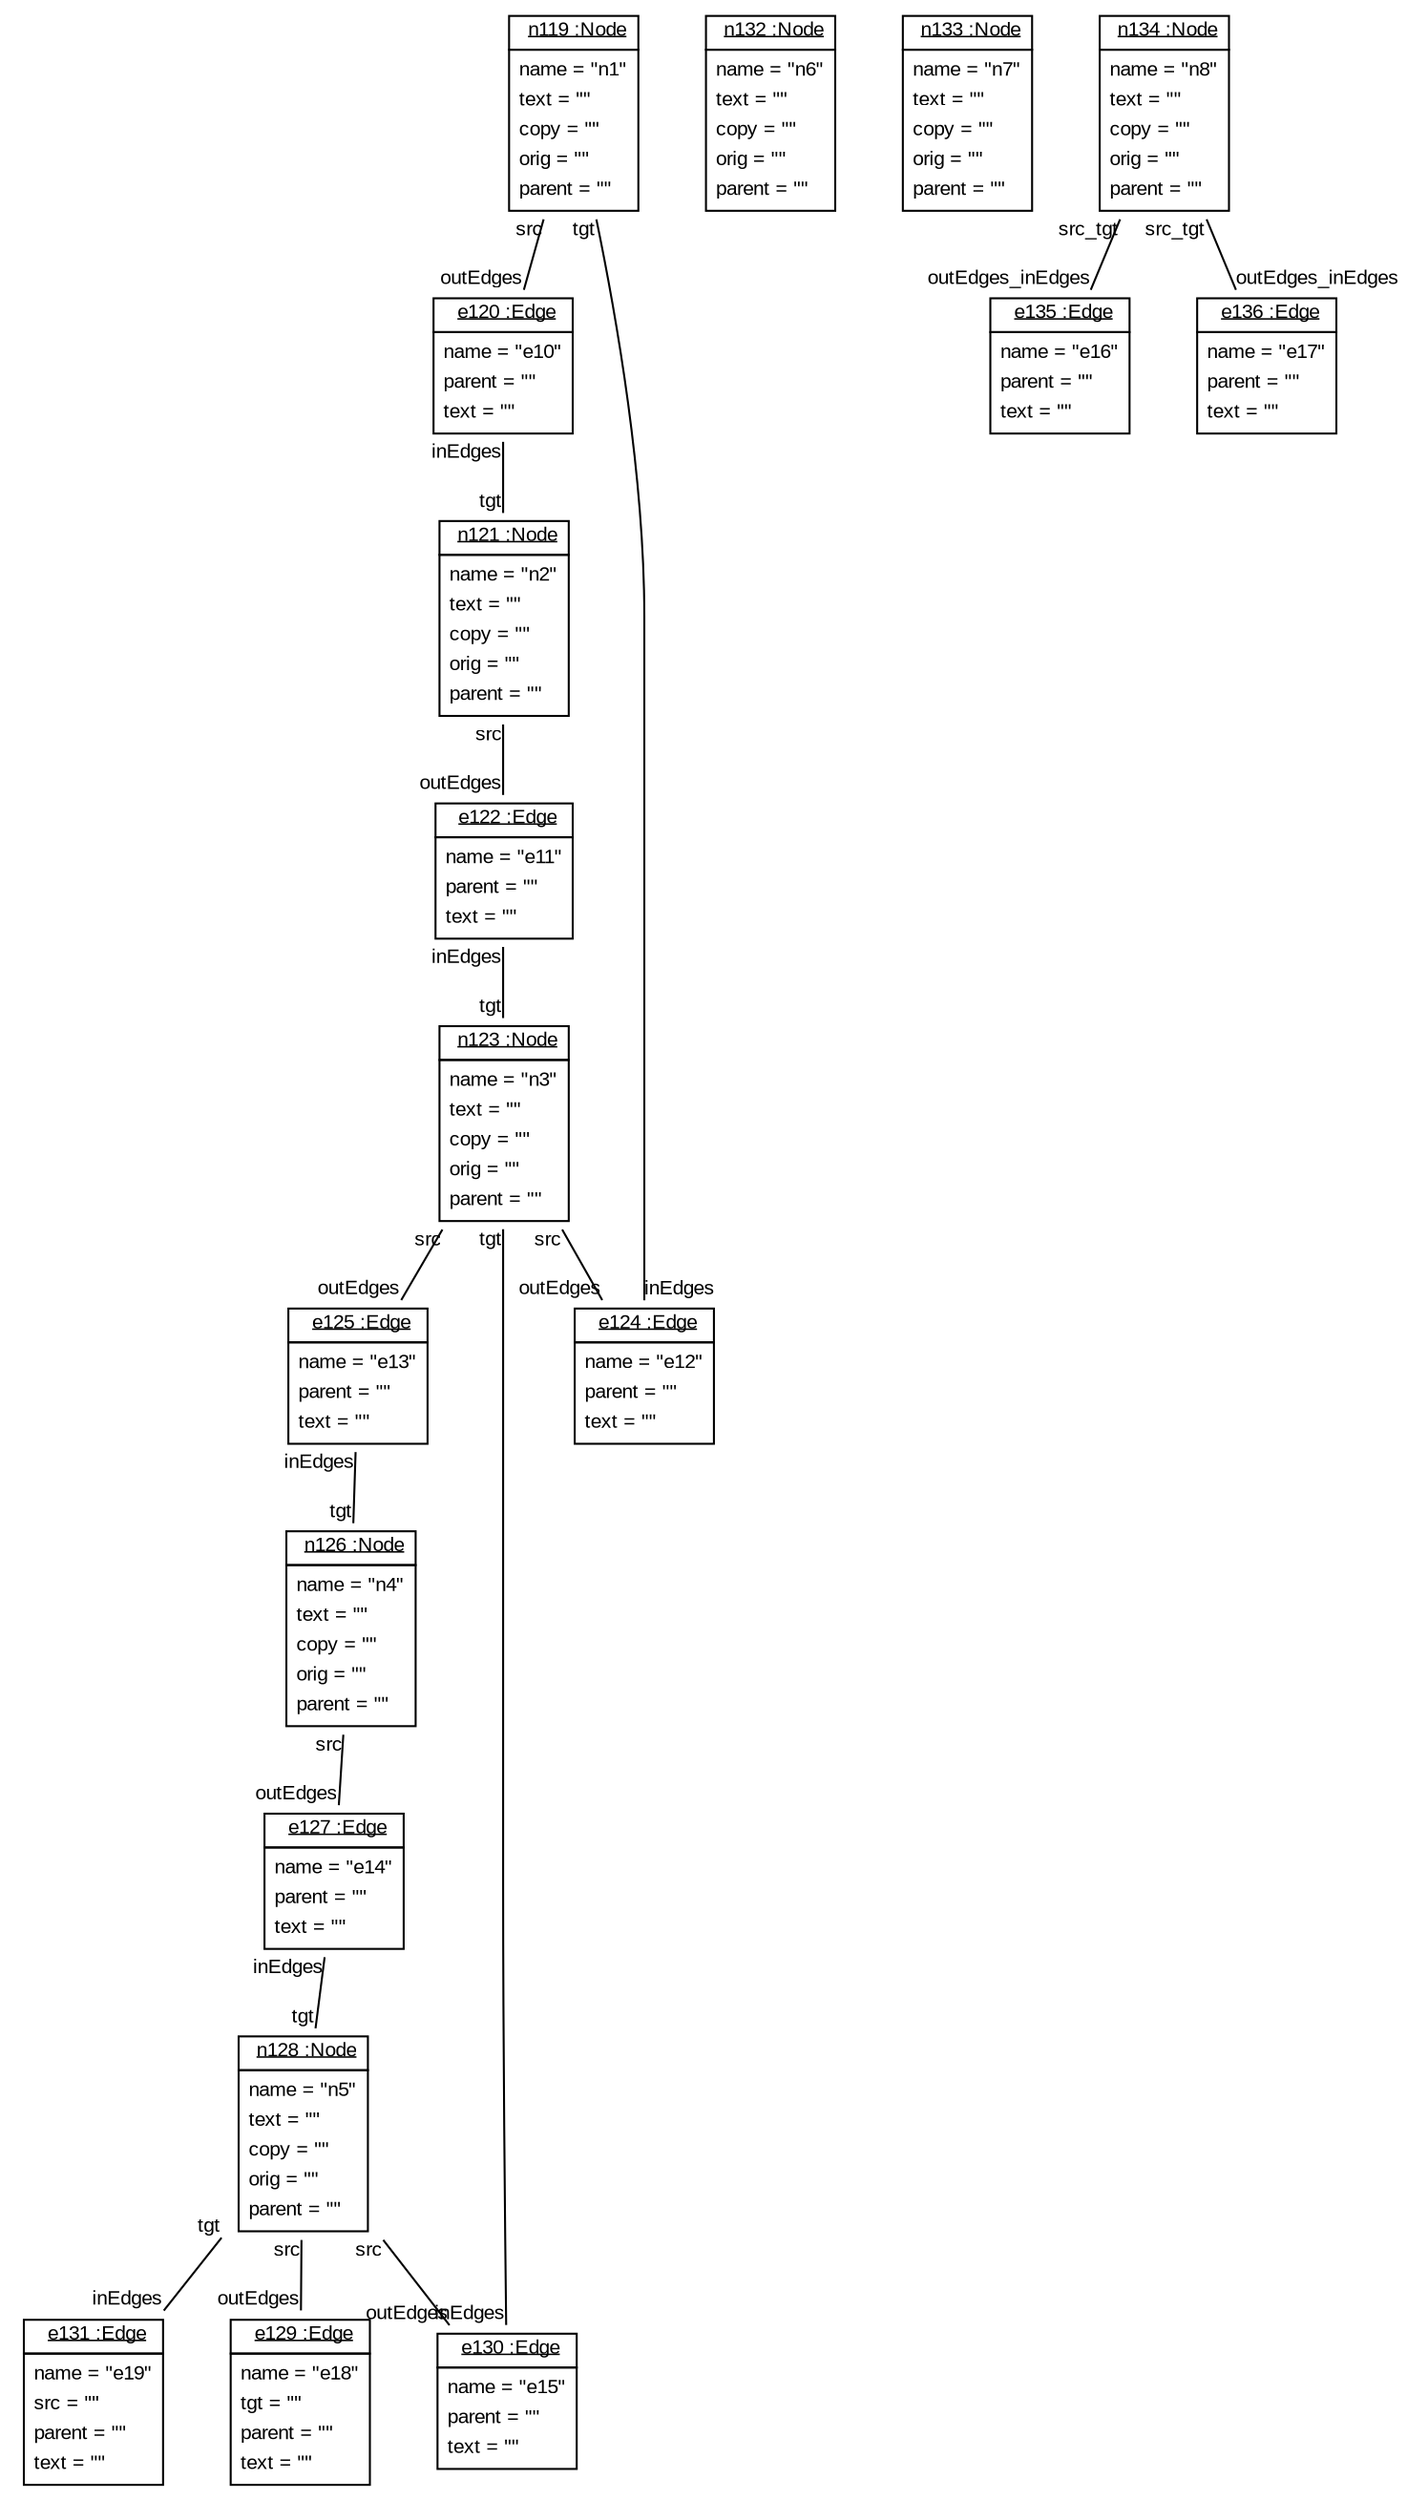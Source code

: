 graph ObjectDiagram {
   node [shape = none, fontsize = 10, fontname = "Arial"];
   edge [fontsize = 10, fontname = "Arial"];
   compound=true;

n119 [label=<<table border='0' cellborder='1' cellspacing='0'> <tr> <td href="../examples/org/sdmlib/examples/helloworld/Node.java"> <u>n119 :Node</u></td></tr><tr><td><table border='0' cellborder='0' cellspacing='0'><tr><td align='left'>name = "n1"</td></tr><tr><td align='left'>text = ""</td></tr><tr><td align='left'>copy = ""</td></tr><tr><td align='left'>orig = ""</td></tr><tr><td align='left'>parent = ""</td></tr></table></td></tr></table>>];
e120 [label=<<table border='0' cellborder='1' cellspacing='0'> <tr> <td href="../examples/org/sdmlib/examples/helloworld/Edge.java"> <u>e120 :Edge</u></td></tr><tr><td><table border='0' cellborder='0' cellspacing='0'><tr><td align='left'>name = "e10"</td></tr><tr><td align='left'>parent = ""</td></tr><tr><td align='left'>text = ""</td></tr></table></td></tr></table>>];
n121 [label=<<table border='0' cellborder='1' cellspacing='0'> <tr> <td href="../examples/org/sdmlib/examples/helloworld/Node.java"> <u>n121 :Node</u></td></tr><tr><td><table border='0' cellborder='0' cellspacing='0'><tr><td align='left'>name = "n2"</td></tr><tr><td align='left'>text = ""</td></tr><tr><td align='left'>copy = ""</td></tr><tr><td align='left'>orig = ""</td></tr><tr><td align='left'>parent = ""</td></tr></table></td></tr></table>>];
e122 [label=<<table border='0' cellborder='1' cellspacing='0'> <tr> <td href="../examples/org/sdmlib/examples/helloworld/Edge.java"> <u>e122 :Edge</u></td></tr><tr><td><table border='0' cellborder='0' cellspacing='0'><tr><td align='left'>name = "e11"</td></tr><tr><td align='left'>parent = ""</td></tr><tr><td align='left'>text = ""</td></tr></table></td></tr></table>>];
n123 [label=<<table border='0' cellborder='1' cellspacing='0'> <tr> <td href="../examples/org/sdmlib/examples/helloworld/Node.java"> <u>n123 :Node</u></td></tr><tr><td><table border='0' cellborder='0' cellspacing='0'><tr><td align='left'>name = "n3"</td></tr><tr><td align='left'>text = ""</td></tr><tr><td align='left'>copy = ""</td></tr><tr><td align='left'>orig = ""</td></tr><tr><td align='left'>parent = ""</td></tr></table></td></tr></table>>];
e124 [label=<<table border='0' cellborder='1' cellspacing='0'> <tr> <td href="../examples/org/sdmlib/examples/helloworld/Edge.java"> <u>e124 :Edge</u></td></tr><tr><td><table border='0' cellborder='0' cellspacing='0'><tr><td align='left'>name = "e12"</td></tr><tr><td align='left'>parent = ""</td></tr><tr><td align='left'>text = ""</td></tr></table></td></tr></table>>];
e125 [label=<<table border='0' cellborder='1' cellspacing='0'> <tr> <td href="../examples/org/sdmlib/examples/helloworld/Edge.java"> <u>e125 :Edge</u></td></tr><tr><td><table border='0' cellborder='0' cellspacing='0'><tr><td align='left'>name = "e13"</td></tr><tr><td align='left'>parent = ""</td></tr><tr><td align='left'>text = ""</td></tr></table></td></tr></table>>];
n126 [label=<<table border='0' cellborder='1' cellspacing='0'> <tr> <td href="../examples/org/sdmlib/examples/helloworld/Node.java"> <u>n126 :Node</u></td></tr><tr><td><table border='0' cellborder='0' cellspacing='0'><tr><td align='left'>name = "n4"</td></tr><tr><td align='left'>text = ""</td></tr><tr><td align='left'>copy = ""</td></tr><tr><td align='left'>orig = ""</td></tr><tr><td align='left'>parent = ""</td></tr></table></td></tr></table>>];
e127 [label=<<table border='0' cellborder='1' cellspacing='0'> <tr> <td href="../examples/org/sdmlib/examples/helloworld/Edge.java"> <u>e127 :Edge</u></td></tr><tr><td><table border='0' cellborder='0' cellspacing='0'><tr><td align='left'>name = "e14"</td></tr><tr><td align='left'>parent = ""</td></tr><tr><td align='left'>text = ""</td></tr></table></td></tr></table>>];
n128 [label=<<table border='0' cellborder='1' cellspacing='0'> <tr> <td href="../examples/org/sdmlib/examples/helloworld/Node.java"> <u>n128 :Node</u></td></tr><tr><td><table border='0' cellborder='0' cellspacing='0'><tr><td align='left'>name = "n5"</td></tr><tr><td align='left'>text = ""</td></tr><tr><td align='left'>copy = ""</td></tr><tr><td align='left'>orig = ""</td></tr><tr><td align='left'>parent = ""</td></tr></table></td></tr></table>>];
e129 [label=<<table border='0' cellborder='1' cellspacing='0'> <tr> <td href="../examples/org/sdmlib/examples/helloworld/Edge.java"> <u>e129 :Edge</u></td></tr><tr><td><table border='0' cellborder='0' cellspacing='0'><tr><td align='left'>name = "e18"</td></tr><tr><td align='left'>tgt = ""</td></tr><tr><td align='left'>parent = ""</td></tr><tr><td align='left'>text = ""</td></tr></table></td></tr></table>>];
e130 [label=<<table border='0' cellborder='1' cellspacing='0'> <tr> <td href="../examples/org/sdmlib/examples/helloworld/Edge.java"> <u>e130 :Edge</u></td></tr><tr><td><table border='0' cellborder='0' cellspacing='0'><tr><td align='left'>name = "e15"</td></tr><tr><td align='left'>parent = ""</td></tr><tr><td align='left'>text = ""</td></tr></table></td></tr></table>>];
e131 [label=<<table border='0' cellborder='1' cellspacing='0'> <tr> <td href="../examples/org/sdmlib/examples/helloworld/Edge.java"> <u>e131 :Edge</u></td></tr><tr><td><table border='0' cellborder='0' cellspacing='0'><tr><td align='left'>name = "e19"</td></tr><tr><td align='left'>src = ""</td></tr><tr><td align='left'>parent = ""</td></tr><tr><td align='left'>text = ""</td></tr></table></td></tr></table>>];
n132 [label=<<table border='0' cellborder='1' cellspacing='0'> <tr> <td href="../examples/org/sdmlib/examples/helloworld/Node.java"> <u>n132 :Node</u></td></tr><tr><td><table border='0' cellborder='0' cellspacing='0'><tr><td align='left'>name = "n6"</td></tr><tr><td align='left'>text = ""</td></tr><tr><td align='left'>copy = ""</td></tr><tr><td align='left'>orig = ""</td></tr><tr><td align='left'>parent = ""</td></tr></table></td></tr></table>>];
n133 [label=<<table border='0' cellborder='1' cellspacing='0'> <tr> <td href="../examples/org/sdmlib/examples/helloworld/Node.java"> <u>n133 :Node</u></td></tr><tr><td><table border='0' cellborder='0' cellspacing='0'><tr><td align='left'>name = "n7"</td></tr><tr><td align='left'>text = ""</td></tr><tr><td align='left'>copy = ""</td></tr><tr><td align='left'>orig = ""</td></tr><tr><td align='left'>parent = ""</td></tr></table></td></tr></table>>];
n134 [label=<<table border='0' cellborder='1' cellspacing='0'> <tr> <td href="../examples/org/sdmlib/examples/helloworld/Node.java"> <u>n134 :Node</u></td></tr><tr><td><table border='0' cellborder='0' cellspacing='0'><tr><td align='left'>name = "n8"</td></tr><tr><td align='left'>text = ""</td></tr><tr><td align='left'>copy = ""</td></tr><tr><td align='left'>orig = ""</td></tr><tr><td align='left'>parent = ""</td></tr></table></td></tr></table>>];
e135 [label=<<table border='0' cellborder='1' cellspacing='0'> <tr> <td href="../examples/org/sdmlib/examples/helloworld/Edge.java"> <u>e135 :Edge</u></td></tr><tr><td><table border='0' cellborder='0' cellspacing='0'><tr><td align='left'>name = "e16"</td></tr><tr><td align='left'>parent = ""</td></tr><tr><td align='left'>text = ""</td></tr></table></td></tr></table>>];
e136 [label=<<table border='0' cellborder='1' cellspacing='0'> <tr> <td href="../examples/org/sdmlib/examples/helloworld/Edge.java"> <u>e136 :Edge</u></td></tr><tr><td><table border='0' cellborder='0' cellspacing='0'><tr><td align='left'>name = "e17"</td></tr><tr><td align='left'>parent = ""</td></tr><tr><td align='left'>text = ""</td></tr></table></td></tr></table>>];

n119 -- e120 [headlabel = "outEdges" taillabel = "src"];
n119 -- e124 [headlabel = "inEdges" taillabel = "tgt"];
e120 -- n121 [headlabel = "tgt" taillabel = "inEdges"];
n121 -- e122 [headlabel = "outEdges" taillabel = "src"];
e122 -- n123 [headlabel = "tgt" taillabel = "inEdges"];
n123 -- e124 [headlabel = "outEdges" taillabel = "src"];
n123 -- e125 [headlabel = "outEdges" taillabel = "src"];
n123 -- e130 [headlabel = "inEdges" taillabel = "tgt"];
e125 -- n126 [headlabel = "tgt" taillabel = "inEdges"];
n126 -- e127 [headlabel = "outEdges" taillabel = "src"];
e127 -- n128 [headlabel = "tgt" taillabel = "inEdges"];
n128 -- e129 [headlabel = "outEdges" taillabel = "src"];
n128 -- e130 [headlabel = "outEdges" taillabel = "src"];
n128 -- e131 [headlabel = "inEdges" taillabel = "tgt"];
n134 -- e135 [headlabel = "outEdges_inEdges" taillabel = "src_tgt"];
n134 -- e136 [headlabel = "outEdges_inEdges" taillabel = "src_tgt"];
}
